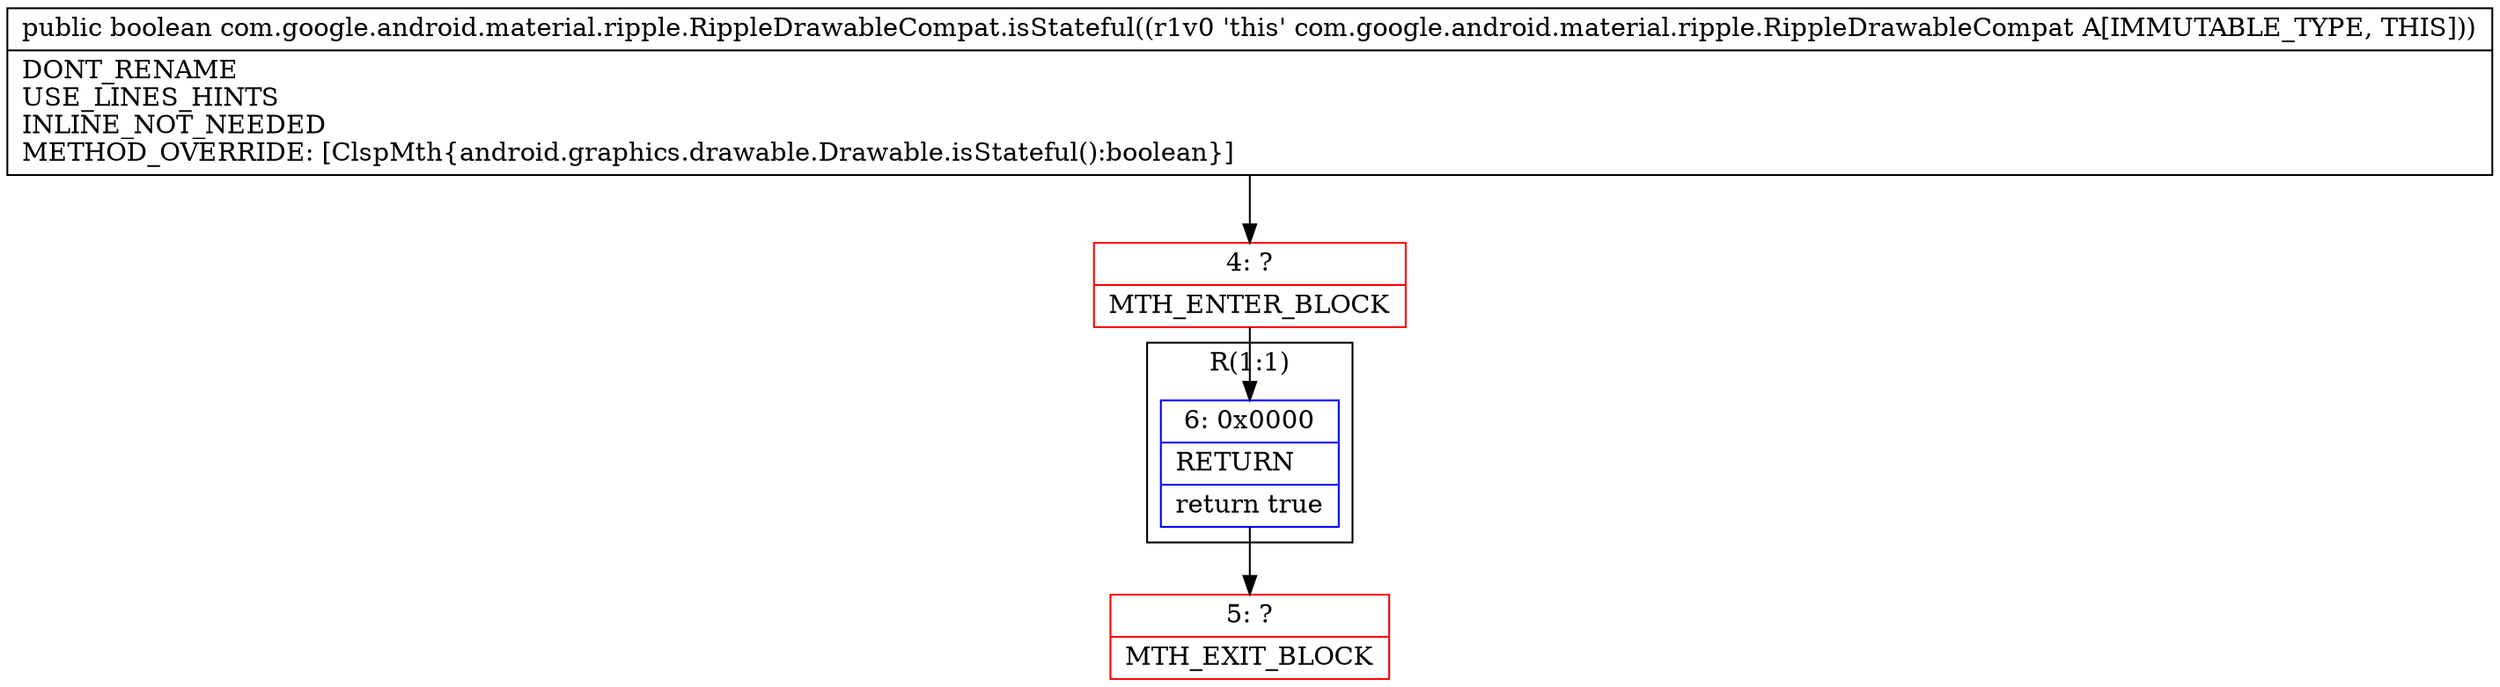 digraph "CFG forcom.google.android.material.ripple.RippleDrawableCompat.isStateful()Z" {
subgraph cluster_Region_1885803050 {
label = "R(1:1)";
node [shape=record,color=blue];
Node_6 [shape=record,label="{6\:\ 0x0000|RETURN\l|return true\l}"];
}
Node_4 [shape=record,color=red,label="{4\:\ ?|MTH_ENTER_BLOCK\l}"];
Node_5 [shape=record,color=red,label="{5\:\ ?|MTH_EXIT_BLOCK\l}"];
MethodNode[shape=record,label="{public boolean com.google.android.material.ripple.RippleDrawableCompat.isStateful((r1v0 'this' com.google.android.material.ripple.RippleDrawableCompat A[IMMUTABLE_TYPE, THIS]))  | DONT_RENAME\lUSE_LINES_HINTS\lINLINE_NOT_NEEDED\lMETHOD_OVERRIDE: [ClspMth\{android.graphics.drawable.Drawable.isStateful():boolean\}]\l}"];
MethodNode -> Node_4;Node_6 -> Node_5;
Node_4 -> Node_6;
}

